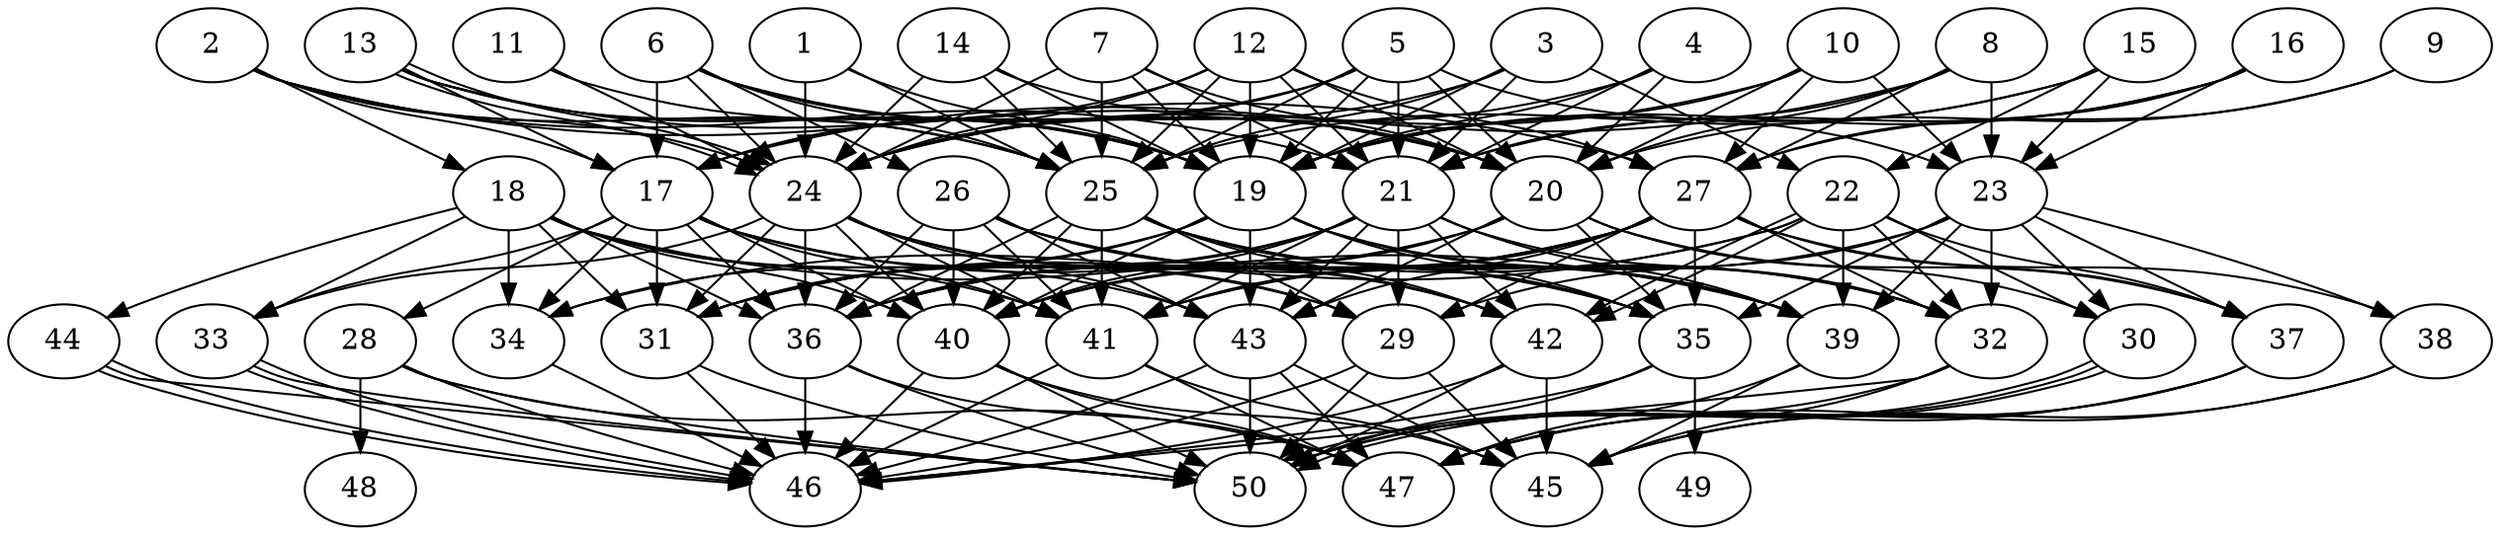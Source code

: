 // DAG automatically generated by daggen at Tue Aug  6 16:32:29 2019
// ./daggen --dot -n 50 --ccr 0.3 --fat 0.7 --regular 0.5 --density 0.9 --mindata 5242880 --maxdata 52428800 
digraph G {
  1 [size="85845333", alpha="0.18", expect_size="25753600"] 
  1 -> 19 [size ="25753600"]
  1 -> 24 [size ="25753600"]
  1 -> 25 [size ="25753600"]
  2 [size="125392213", alpha="0.12", expect_size="37617664"] 
  2 -> 17 [size ="37617664"]
  2 -> 18 [size ="37617664"]
  2 -> 21 [size ="37617664"]
  2 -> 24 [size ="37617664"]
  2 -> 25 [size ="37617664"]
  2 -> 27 [size ="37617664"]
  3 [size="25620480", alpha="0.19", expect_size="7686144"] 
  3 -> 19 [size ="7686144"]
  3 -> 21 [size ="7686144"]
  3 -> 22 [size ="7686144"]
  3 -> 24 [size ="7686144"]
  3 -> 25 [size ="7686144"]
  4 [size="97594027", alpha="0.08", expect_size="29278208"] 
  4 -> 19 [size ="29278208"]
  4 -> 20 [size ="29278208"]
  4 -> 21 [size ="29278208"]
  4 -> 24 [size ="29278208"]
  5 [size="158122667", alpha="0.09", expect_size="47436800"] 
  5 -> 17 [size ="47436800"]
  5 -> 19 [size ="47436800"]
  5 -> 20 [size ="47436800"]
  5 -> 21 [size ="47436800"]
  5 -> 23 [size ="47436800"]
  5 -> 24 [size ="47436800"]
  5 -> 25 [size ="47436800"]
  6 [size="136270507", alpha="0.19", expect_size="40881152"] 
  6 -> 17 [size ="40881152"]
  6 -> 19 [size ="40881152"]
  6 -> 20 [size ="40881152"]
  6 -> 24 [size ="40881152"]
  6 -> 25 [size ="40881152"]
  6 -> 26 [size ="40881152"]
  7 [size="40362667", alpha="0.15", expect_size="12108800"] 
  7 -> 19 [size ="12108800"]
  7 -> 20 [size ="12108800"]
  7 -> 21 [size ="12108800"]
  7 -> 24 [size ="12108800"]
  7 -> 25 [size ="12108800"]
  8 [size="30259200", alpha="0.03", expect_size="9077760"] 
  8 -> 17 [size ="9077760"]
  8 -> 20 [size ="9077760"]
  8 -> 21 [size ="9077760"]
  8 -> 23 [size ="9077760"]
  8 -> 27 [size ="9077760"]
  9 [size="44803413", alpha="0.14", expect_size="13441024"] 
  9 -> 20 [size ="13441024"]
  9 -> 27 [size ="13441024"]
  10 [size="138762240", alpha="0.07", expect_size="41628672"] 
  10 -> 19 [size ="41628672"]
  10 -> 20 [size ="41628672"]
  10 -> 23 [size ="41628672"]
  10 -> 24 [size ="41628672"]
  10 -> 27 [size ="41628672"]
  11 [size="118278827", alpha="0.14", expect_size="35483648"] 
  11 -> 19 [size ="35483648"]
  11 -> 24 [size ="35483648"]
  12 [size="105663147", alpha="0.13", expect_size="31698944"] 
  12 -> 17 [size ="31698944"]
  12 -> 19 [size ="31698944"]
  12 -> 20 [size ="31698944"]
  12 -> 21 [size ="31698944"]
  12 -> 24 [size ="31698944"]
  12 -> 25 [size ="31698944"]
  12 -> 27 [size ="31698944"]
  13 [size="40052053", alpha="0.14", expect_size="12015616"] 
  13 -> 17 [size ="12015616"]
  13 -> 19 [size ="12015616"]
  13 -> 20 [size ="12015616"]
  13 -> 24 [size ="12015616"]
  13 -> 24 [size ="12015616"]
  13 -> 25 [size ="12015616"]
  14 [size="29586773", alpha="0.08", expect_size="8876032"] 
  14 -> 19 [size ="8876032"]
  14 -> 20 [size ="8876032"]
  14 -> 24 [size ="8876032"]
  14 -> 25 [size ="8876032"]
  15 [size="92450133", alpha="0.08", expect_size="27735040"] 
  15 -> 19 [size ="27735040"]
  15 -> 22 [size ="27735040"]
  15 -> 23 [size ="27735040"]
  15 -> 25 [size ="27735040"]
  16 [size="164502187", alpha="0.12", expect_size="49350656"] 
  16 -> 19 [size ="49350656"]
  16 -> 21 [size ="49350656"]
  16 -> 23 [size ="49350656"]
  16 -> 27 [size ="49350656"]
  17 [size="159163733", alpha="0.15", expect_size="47749120"] 
  17 -> 28 [size ="47749120"]
  17 -> 29 [size ="47749120"]
  17 -> 31 [size ="47749120"]
  17 -> 33 [size ="47749120"]
  17 -> 34 [size ="47749120"]
  17 -> 35 [size ="47749120"]
  17 -> 36 [size ="47749120"]
  17 -> 40 [size ="47749120"]
  17 -> 41 [size ="47749120"]
  18 [size="123692373", alpha="0.11", expect_size="37107712"] 
  18 -> 31 [size ="37107712"]
  18 -> 33 [size ="37107712"]
  18 -> 34 [size ="37107712"]
  18 -> 36 [size ="37107712"]
  18 -> 39 [size ="37107712"]
  18 -> 40 [size ="37107712"]
  18 -> 41 [size ="37107712"]
  18 -> 43 [size ="37107712"]
  18 -> 44 [size ="37107712"]
  19 [size="144950613", alpha="0.17", expect_size="43485184"] 
  19 -> 31 [size ="43485184"]
  19 -> 32 [size ="43485184"]
  19 -> 34 [size ="43485184"]
  19 -> 35 [size ="43485184"]
  19 -> 39 [size ="43485184"]
  19 -> 40 [size ="43485184"]
  19 -> 43 [size ="43485184"]
  20 [size="98515627", alpha="0.07", expect_size="29554688"] 
  20 -> 30 [size ="29554688"]
  20 -> 31 [size ="29554688"]
  20 -> 35 [size ="29554688"]
  20 -> 37 [size ="29554688"]
  20 -> 40 [size ="29554688"]
  20 -> 43 [size ="29554688"]
  21 [size="152797867", alpha="0.07", expect_size="45839360"] 
  21 -> 29 [size ="45839360"]
  21 -> 31 [size ="45839360"]
  21 -> 32 [size ="45839360"]
  21 -> 36 [size ="45839360"]
  21 -> 39 [size ="45839360"]
  21 -> 40 [size ="45839360"]
  21 -> 41 [size ="45839360"]
  21 -> 42 [size ="45839360"]
  21 -> 43 [size ="45839360"]
  22 [size="104130560", alpha="0.20", expect_size="31239168"] 
  22 -> 30 [size ="31239168"]
  22 -> 32 [size ="31239168"]
  22 -> 34 [size ="31239168"]
  22 -> 36 [size ="31239168"]
  22 -> 37 [size ="31239168"]
  22 -> 39 [size ="31239168"]
  22 -> 42 [size ="31239168"]
  22 -> 42 [size ="31239168"]
  23 [size="48032427", alpha="0.14", expect_size="14409728"] 
  23 -> 29 [size ="14409728"]
  23 -> 30 [size ="14409728"]
  23 -> 32 [size ="14409728"]
  23 -> 35 [size ="14409728"]
  23 -> 37 [size ="14409728"]
  23 -> 38 [size ="14409728"]
  23 -> 39 [size ="14409728"]
  23 -> 41 [size ="14409728"]
  24 [size="156050773", alpha="0.18", expect_size="46815232"] 
  24 -> 29 [size ="46815232"]
  24 -> 31 [size ="46815232"]
  24 -> 33 [size ="46815232"]
  24 -> 36 [size ="46815232"]
  24 -> 40 [size ="46815232"]
  24 -> 41 [size ="46815232"]
  24 -> 42 [size ="46815232"]
  24 -> 43 [size ="46815232"]
  25 [size="58320213", alpha="0.00", expect_size="17496064"] 
  25 -> 29 [size ="17496064"]
  25 -> 32 [size ="17496064"]
  25 -> 35 [size ="17496064"]
  25 -> 36 [size ="17496064"]
  25 -> 39 [size ="17496064"]
  25 -> 40 [size ="17496064"]
  25 -> 41 [size ="17496064"]
  25 -> 42 [size ="17496064"]
  26 [size="119599787", alpha="0.18", expect_size="35879936"] 
  26 -> 35 [size ="35879936"]
  26 -> 36 [size ="35879936"]
  26 -> 39 [size ="35879936"]
  26 -> 40 [size ="35879936"]
  26 -> 41 [size ="35879936"]
  26 -> 42 [size ="35879936"]
  26 -> 43 [size ="35879936"]
  27 [size="57296213", alpha="0.18", expect_size="17188864"] 
  27 -> 29 [size ="17188864"]
  27 -> 31 [size ="17188864"]
  27 -> 32 [size ="17188864"]
  27 -> 35 [size ="17188864"]
  27 -> 36 [size ="17188864"]
  27 -> 37 [size ="17188864"]
  27 -> 38 [size ="17188864"]
  27 -> 40 [size ="17188864"]
  27 -> 41 [size ="17188864"]
  27 -> 43 [size ="17188864"]
  28 [size="17585493", alpha="0.20", expect_size="5275648"] 
  28 -> 46 [size ="5275648"]
  28 -> 47 [size ="5275648"]
  28 -> 48 [size ="5275648"]
  28 -> 50 [size ="5275648"]
  29 [size="105905493", alpha="0.05", expect_size="31771648"] 
  29 -> 45 [size ="31771648"]
  29 -> 46 [size ="31771648"]
  29 -> 50 [size ="31771648"]
  30 [size="79011840", alpha="0.06", expect_size="23703552"] 
  30 -> 47 [size ="23703552"]
  30 -> 50 [size ="23703552"]
  30 -> 50 [size ="23703552"]
  31 [size="135942827", alpha="0.19", expect_size="40782848"] 
  31 -> 46 [size ="40782848"]
  31 -> 50 [size ="40782848"]
  32 [size="30504960", alpha="0.04", expect_size="9151488"] 
  32 -> 45 [size ="9151488"]
  32 -> 46 [size ="9151488"]
  32 -> 50 [size ="9151488"]
  33 [size="27893760", alpha="0.12", expect_size="8368128"] 
  33 -> 46 [size ="8368128"]
  33 -> 46 [size ="8368128"]
  33 -> 50 [size ="8368128"]
  34 [size="136260267", alpha="0.01", expect_size="40878080"] 
  34 -> 46 [size ="40878080"]
  35 [size="121149440", alpha="0.19", expect_size="36344832"] 
  35 -> 46 [size ="36344832"]
  35 -> 49 [size ="36344832"]
  35 -> 50 [size ="36344832"]
  36 [size="123207680", alpha="0.17", expect_size="36962304"] 
  36 -> 46 [size ="36962304"]
  36 -> 47 [size ="36962304"]
  36 -> 50 [size ="36962304"]
  37 [size="103942827", alpha="0.12", expect_size="31182848"] 
  37 -> 45 [size ="31182848"]
  37 -> 47 [size ="31182848"]
  37 -> 50 [size ="31182848"]
  38 [size="86248107", alpha="0.01", expect_size="25874432"] 
  38 -> 45 [size ="25874432"]
  38 -> 47 [size ="25874432"]
  39 [size="82903040", alpha="0.06", expect_size="24870912"] 
  39 -> 45 [size ="24870912"]
  39 -> 47 [size ="24870912"]
  40 [size="121241600", alpha="0.02", expect_size="36372480"] 
  40 -> 45 [size ="36372480"]
  40 -> 46 [size ="36372480"]
  40 -> 47 [size ="36372480"]
  40 -> 50 [size ="36372480"]
  41 [size="165259947", alpha="0.14", expect_size="49577984"] 
  41 -> 45 [size ="49577984"]
  41 -> 46 [size ="49577984"]
  41 -> 47 [size ="49577984"]
  42 [size="158481067", alpha="0.18", expect_size="47544320"] 
  42 -> 45 [size ="47544320"]
  42 -> 46 [size ="47544320"]
  42 -> 50 [size ="47544320"]
  43 [size="31802027", alpha="0.06", expect_size="9540608"] 
  43 -> 45 [size ="9540608"]
  43 -> 46 [size ="9540608"]
  43 -> 47 [size ="9540608"]
  43 -> 50 [size ="9540608"]
  44 [size="122374827", alpha="0.11", expect_size="36712448"] 
  44 -> 46 [size ="36712448"]
  44 -> 46 [size ="36712448"]
  44 -> 50 [size ="36712448"]
  45 [size="127737173", alpha="0.01", expect_size="38321152"] 
  46 [size="122866347", alpha="0.04", expect_size="36859904"] 
  47 [size="97501867", alpha="0.13", expect_size="29250560"] 
  48 [size="36051627", alpha="0.01", expect_size="10815488"] 
  49 [size="44724907", alpha="0.01", expect_size="13417472"] 
  50 [size="93723307", alpha="0.08", expect_size="28116992"] 
}
